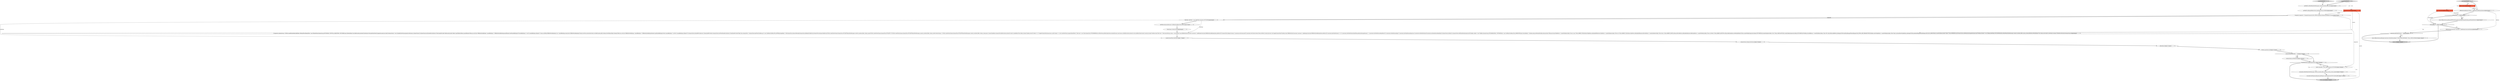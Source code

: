 digraph {
18 [style = filled, label = "Label warnLabel = new Label(composite,SWT.NONE)@@@189@@@['1', '1', '0']", fillcolor = white, shape = ellipse image = "AAA0AAABBB1BBB"];
31 [style = filled, label = "constraint.getOrderPosition() > 0@@@9@@@['0', '0', '1']", fillcolor = white, shape = diamond image = "AAA0AAABBB3BBB"];
20 [style = filled, label = "createDialogArea['0', '1', '0']", fillcolor = lightgray, shape = diamond image = "AAA0AAABBB2BBB"];
2 [style = filled, label = "warnLabel.setText(ResultSetMessages.controls_resultset_filter_warning_custom_order_disabled)@@@190@@@['1', '1', '0']", fillcolor = white, shape = ellipse image = "AAA0AAABBB1BBB"];
27 [style = filled, label = "int columnIndex@@@2@@@['0', '0', '1']", fillcolor = tomato, shape = box image = "AAA0AAABBB3BBB"];
15 [style = filled, label = "createCustomFilters(tabFolder)@@@179@@@['1', '1', '0']", fillcolor = white, shape = ellipse image = "AAA0AAABBB1BBB"];
4 [style = filled, label = "refreshData()@@@181@@@['1', '1', '0']", fillcolor = white, shape = ellipse image = "AAA0AAABBB1BBB"];
0 [style = filled, label = "Composite parent@@@2@@@['1', '1', '0']", fillcolor = tomato, shape = box image = "AAA0AAABBB1BBB"];
22 [style = filled, label = "Object element@@@2@@@['0', '0', '1']", fillcolor = tomato, shape = box image = "AAA0AAABBB3BBB"];
11 [style = filled, label = "criteriaColumn.getWidth() < 200@@@185@@@['1', '1', '0']", fillcolor = white, shape = diamond image = "AAA0AAABBB1BBB"];
14 [style = filled, label = "Composite composite = (Composite)super.edu.fdu.CPPDG.tinypdg.pe.ExpressionInfo@a10a7parent@@@5@@@['1', '1', '0']", fillcolor = white, shape = ellipse image = "AAA0AAABBB1BBB"];
21 [style = filled, label = "return null@@@13@@@['0', '0', '1']", fillcolor = lightgray, shape = ellipse image = "AAA0AAABBB3BBB"];
25 [style = filled, label = "columnIndex == 2@@@7@@@['0', '0', '1']", fillcolor = white, shape = diamond image = "AAA0AAABBB3BBB"];
1 [style = filled, label = "tabFolder.setLayoutData(new GridData(GridData.FILL_BOTH))@@@7@@@['1', '1', '0']", fillcolor = white, shape = ellipse image = "AAA0AAABBB1BBB"];
24 [style = filled, label = "return DBeaverIcons.getImage(DBValueFormatting.getObjectImage(binding.getMetaAttribute()))@@@5@@@['0', '0', '1']", fillcolor = white, shape = ellipse image = "AAA0AAABBB3BBB"];
26 [style = filled, label = "getColumnImage['0', '0', '1']", fillcolor = lightgray, shape = diamond image = "AAA0AAABBB3BBB"];
28 [style = filled, label = "DBDAttributeBinding binding = (DBDAttributeBinding)element@@@3@@@['0', '0', '1']", fillcolor = white, shape = ellipse image = "AAA0AAABBB3BBB"];
8 [style = filled, label = "warnLabel.setForeground(parent.getDisplay().getSystemColor(SWT.COLOR_RED))@@@191@@@['1', '1', '0']", fillcolor = white, shape = ellipse image = "AAA0AAABBB1BBB"];
13 [style = filled, label = "TabFolder tabFolder = new TabFolder(composite,SWT.NONE)@@@6@@@['1', '1', '0']", fillcolor = white, shape = ellipse image = "AAA0AAABBB1BBB"];
23 [style = filled, label = "DBDAttributeConstraint constraint = getBindingConstraint(binding)@@@8@@@['0', '0', '1']", fillcolor = white, shape = ellipse image = "AAA0AAABBB3BBB"];
10 [style = filled, label = "UIUtils.asyncExec(null)@@@182@@@['1', '1', '0']", fillcolor = white, shape = ellipse image = "AAA0AAABBB1BBB"];
12 [style = filled, label = "TreeColumn criteriaColumn@@@8@@@['1', '1', '0']", fillcolor = white, shape = ellipse image = "AAA0AAABBB1BBB"];
19 [style = filled, label = "columnsViewer.setInput(attributes)@@@180@@@['1', '1', '0']", fillcolor = white, shape = ellipse image = "AAA0AAABBB1BBB"];
16 [style = filled, label = "return parent@@@193@@@['1', '1', '0']", fillcolor = lightgray, shape = ellipse image = "AAA0AAABBB1BBB"];
9 [style = filled, label = "getShell().setImage(DBeaverIcons.getImage(UIIcon.FILTER))@@@4@@@['1', '1', '0']", fillcolor = white, shape = ellipse image = "AAA0AAABBB1BBB"];
6 [style = filled, label = "!resultSetViewer.supportsDataFilter()@@@188@@@['1', '1', '0']", fillcolor = white, shape = diamond image = "AAA0AAABBB1BBB"];
29 [style = filled, label = "columnIndex == 0@@@4@@@['0', '0', '1']", fillcolor = white, shape = diamond image = "AAA0AAABBB3BBB"];
17 [style = filled, label = "createDialogArea['1', '0', '0']", fillcolor = lightgray, shape = diamond image = "AAA0AAABBB1BBB"];
7 [style = filled, label = "criteriaColumn.setWidth(200)@@@186@@@['1', '1', '0']", fillcolor = white, shape = ellipse image = "AAA0AAABBB1BBB"];
30 [style = filled, label = "return DBeaverIcons.getImage(constraint.isOrderDescending()? UIIcon.SORT_DECREASE: UIIcon.SORT_INCREASE)@@@10@@@['0', '0', '1']", fillcolor = white, shape = ellipse image = "AAA0AAABBB3BBB"];
5 [style = filled, label = "{Composite columnsGroup = UIUtils.createPlaceholder(tabFolder,1)FilteredTree filteredTree = new FilteredTree(columnsGroup,SWT.SINGLE | SWT.FULL_SELECTION | SWT.CHECK,new PatternFilter(),true){@Override protected TreeViewer doCreateTreeViewer(Composite parent,int style){columnsViewer = new CheckboxTreeViewer(parent,style)return columnsViewer}}columnsViewer.setContentProvider(new TreeContentProvider(){@Override public Object(( getChildren(Object parentElement){final java.util.List<DBDAttributeBinding> nestedBindings = ((DBDAttributeBinding)parentElement).getNestedBindings()if (nestedBindings == null || nestedBindings.isEmpty()) {return null}final DBDAttributeBinding(( res = nestedBindings.toArray(new DBDAttributeBinding(((()Arrays.sort(res,activeSorter)return res}@Override public boolean hasChildren(Object element){final java.util.List<DBDAttributeBinding> nestedBindings = ((DBDAttributeBinding)element).getNestedBindings()return nestedBindings != null && !nestedBindings.isEmpty()}})columnsViewer.setLabelProvider(new ColumnLabelProvider())columnsViewer.setCheckStateProvider(new CheckStateProvider())final Tree columnsTree = columnsViewer.getTree()GridData gd = new GridData(GridData.FILL_BOTH)gd.heightHint = 300columnsTree.setLayoutData(gd)columnsTree.setHeaderVisible(true)columnsTree.setLinesVisible(true)UIUtils.createTreeColumn(columnsTree,SWT.LEFT,ResultSetMessages.controls_resultset_filter_column_name)UIUtils.createTreeColumn(columnsTree,SWT.LEFT,\"#\")UIUtils.createTreeColumn(columnsTree,SWT.LEFT,ResultSetMessages.controls_resultset_filter_column_order)criteriaColumn = UIUtils.createTreeColumn(columnsTree,SWT.LEFT,ResultSetMessages.controls_resultset_filter_column_criteria)new CustomTreeEditor(columnsTree){@Override protected Control createEditor(Tree table,int index,TreeItem item){if (index == 2) {toggleColumnOrder(item)return null}if (index == 3 && resultSetViewer.supportsDataFilter()) {Text text = new Text(columnsTree,SWT.BORDER)text.setText(item.getText(index))text.selectAll()return text}return null}@Override protected void saveEditorValue(Control control,int index,TreeItem item){Text text = (Text)controlString criteria = text.getText().trim()DBDAttributeConstraint constraint = getBindingConstraint((DBDAttributeBinding)item.getData())if (CommonUtils.isEmpty(criteria)) {constraint.setCriteria(null)}{constraint.setCriteria(criteria)}item.setText(3,criteria)}private void toggleColumnOrder(TreeItem item){DBDAttributeConstraint constraint = getBindingConstraint((DBDAttributeBinding)item.getData())if (constraint.getOrderPosition() == 0) {constraint.setOrderPosition(dataFilter.getMaxOrderingPosition() + 1)constraint.setOrderDescending(false)}if (!constraint.isOrderDescending()) {constraint.setOrderDescending(true)}{constraint.setOrderPosition(0)constraint.setOrderDescending(false)}columnsViewer.refresh()}}columnsViewer.addCheckStateListener(null){ToolBar toolbar = new ToolBar(columnsGroup,SWT.HORIZONTAL | SWT.RIGHT)gd = new GridData(GridData.FILL_HORIZONTAL)gd.verticalIndent = 3toolbar.setLayoutData(gd)toolbar.setLayout(new FillLayout())moveTopButton = createToolItem(toolbar,\"Move to top\",UIIcon.ARROW_TOP,null)moveTopButton.setEnabled(false)moveUpButton = createToolItem(toolbar,\"Move up\",UIIcon.ARROW_UP,null)moveUpButton.setEnabled(false)moveDownButton = createToolItem(toolbar,\"Move down\",UIIcon.ARROW_DOWN,null)moveDownButton.setEnabled(false)moveBottomButton = createToolItem(toolbar,\"Move to bottom\",UIIcon.ARROW_BOTTOM,null)moveBottomButton.setEnabled(false)UIUtils.createToolBarSeparator(toolbar,SWT.VERTICAL)createToolItem(toolbar,\"Sort\",UIIcon.SORT,null)UIUtils.createToolBarSeparator(toolbar,SWT.VERTICAL)ToolItem showAllButton = createToolItem(toolbar,\"Show All\",null,null)showAllButton.setImage(UIUtils.getShardImage(ISharedImages.IMG_ETOOL_DEF_PERSPECTIVE))ToolItem showNoneButton = createToolItem(toolbar,\"Show None\",null,null)showNoneButton.setImage(UIUtils.getShardImage(ISharedImages.IMG_ELCL_REMOVEALL))createToolItem(toolbar,\"Reset\",UIIcon.REFRESH,null)columnsViewer.addSelectionChangedListener(null)}TabItem libsTab = new TabItem(tabFolder,SWT.NONE)libsTab.setText(ResultSetMessages.controls_resultset_filter_group_columns)libsTab.setToolTipText(\"Set criteria and order for individual column(s)\")libsTab.setControl(columnsGroup)}@@@9@@@['1', '1', '0']", fillcolor = white, shape = ellipse image = "AAA0AAABBB1BBB"];
3 [style = filled, label = "getShell().setText(ResultSetMessages.controls_resultset_filter_title)@@@3@@@['1', '1', '0']", fillcolor = white, shape = ellipse image = "AAA0AAABBB1BBB"];
8->16 [style = bold, label=""];
25->23 [style = bold, label=""];
31->21 [style = bold, label=""];
27->25 [style = solid, label="columnIndex"];
29->24 [style = dotted, label="true"];
6->18 [style = bold, label=""];
20->3 [style = bold, label=""];
14->13 [style = solid, label="composite"];
27->29 [style = solid, label="columnIndex"];
17->0 [style = dotted, label="true"];
28->23 [style = solid, label="binding"];
18->2 [style = bold, label=""];
30->21 [style = bold, label=""];
22->28 [style = solid, label="element"];
1->12 [style = bold, label=""];
0->5 [style = solid, label="parent"];
14->13 [style = bold, label=""];
7->6 [style = bold, label=""];
15->19 [style = bold, label=""];
10->11 [style = bold, label=""];
11->7 [style = dotted, label="true"];
17->3 [style = bold, label=""];
11->6 [style = bold, label=""];
13->5 [style = solid, label="tabFolder"];
25->31 [style = dotted, label="true"];
0->14 [style = solid, label="parent"];
29->25 [style = bold, label=""];
20->0 [style = dotted, label="true"];
2->8 [style = bold, label=""];
11->7 [style = bold, label=""];
23->31 [style = bold, label=""];
6->16 [style = bold, label=""];
25->21 [style = bold, label=""];
12->5 [style = bold, label=""];
6->8 [style = dotted, label="true"];
14->18 [style = solid, label="composite"];
3->9 [style = bold, label=""];
31->30 [style = dotted, label="true"];
26->28 [style = bold, label=""];
19->4 [style = bold, label=""];
9->14 [style = bold, label=""];
6->18 [style = dotted, label="true"];
13->1 [style = bold, label=""];
4->10 [style = bold, label=""];
24->25 [style = bold, label=""];
31->30 [style = bold, label=""];
29->24 [style = bold, label=""];
6->2 [style = dotted, label="true"];
26->27 [style = dotted, label="true"];
0->16 [style = solid, label="parent"];
26->22 [style = dotted, label="true"];
25->23 [style = dotted, label="true"];
28->29 [style = bold, label=""];
5->15 [style = bold, label=""];
13->15 [style = solid, label="tabFolder"];
}
